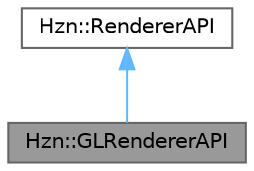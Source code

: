 digraph "Hzn::GLRendererAPI"
{
 // LATEX_PDF_SIZE
  bgcolor="transparent";
  edge [fontname=Helvetica,fontsize=10,labelfontname=Helvetica,labelfontsize=10];
  node [fontname=Helvetica,fontsize=10,shape=box,height=0.2,width=0.4];
  Node1 [label="Hzn::GLRendererAPI",height=0.2,width=0.4,color="gray40", fillcolor="grey60", style="filled", fontcolor="black",tooltip=" "];
  Node2 -> Node1 [dir="back",color="steelblue1",style="solid"];
  Node2 [label="Hzn::RendererAPI",height=0.2,width=0.4,color="gray40", fillcolor="white", style="filled",URL="$class_hzn_1_1_renderer_a_p_i.html",tooltip=" "];
}
